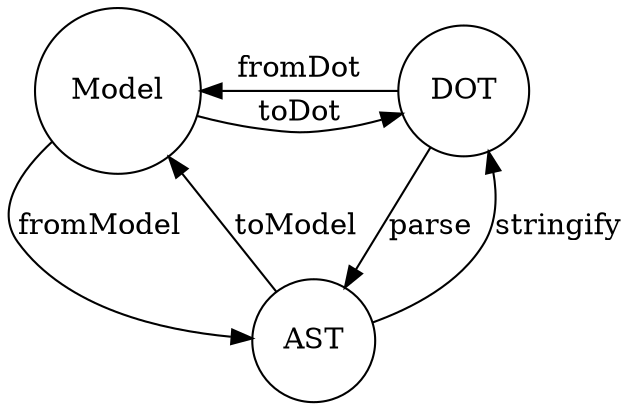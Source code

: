 digraph state_machine {
  newrank=true;

  node [ shape = circle ]

  Model -> DOT   [ label = "toDot", constraint = false ]
  AST   -> DOT   [ label = "stringify" ]
  DOT   -> AST   [ label = "parse" ]
  Model -> AST   [ label = "fromModel" ]
  AST   -> Model [ label = "toModel" ]
  DOT   -> Model [ label = "fromDot", constraint = false ]
}
